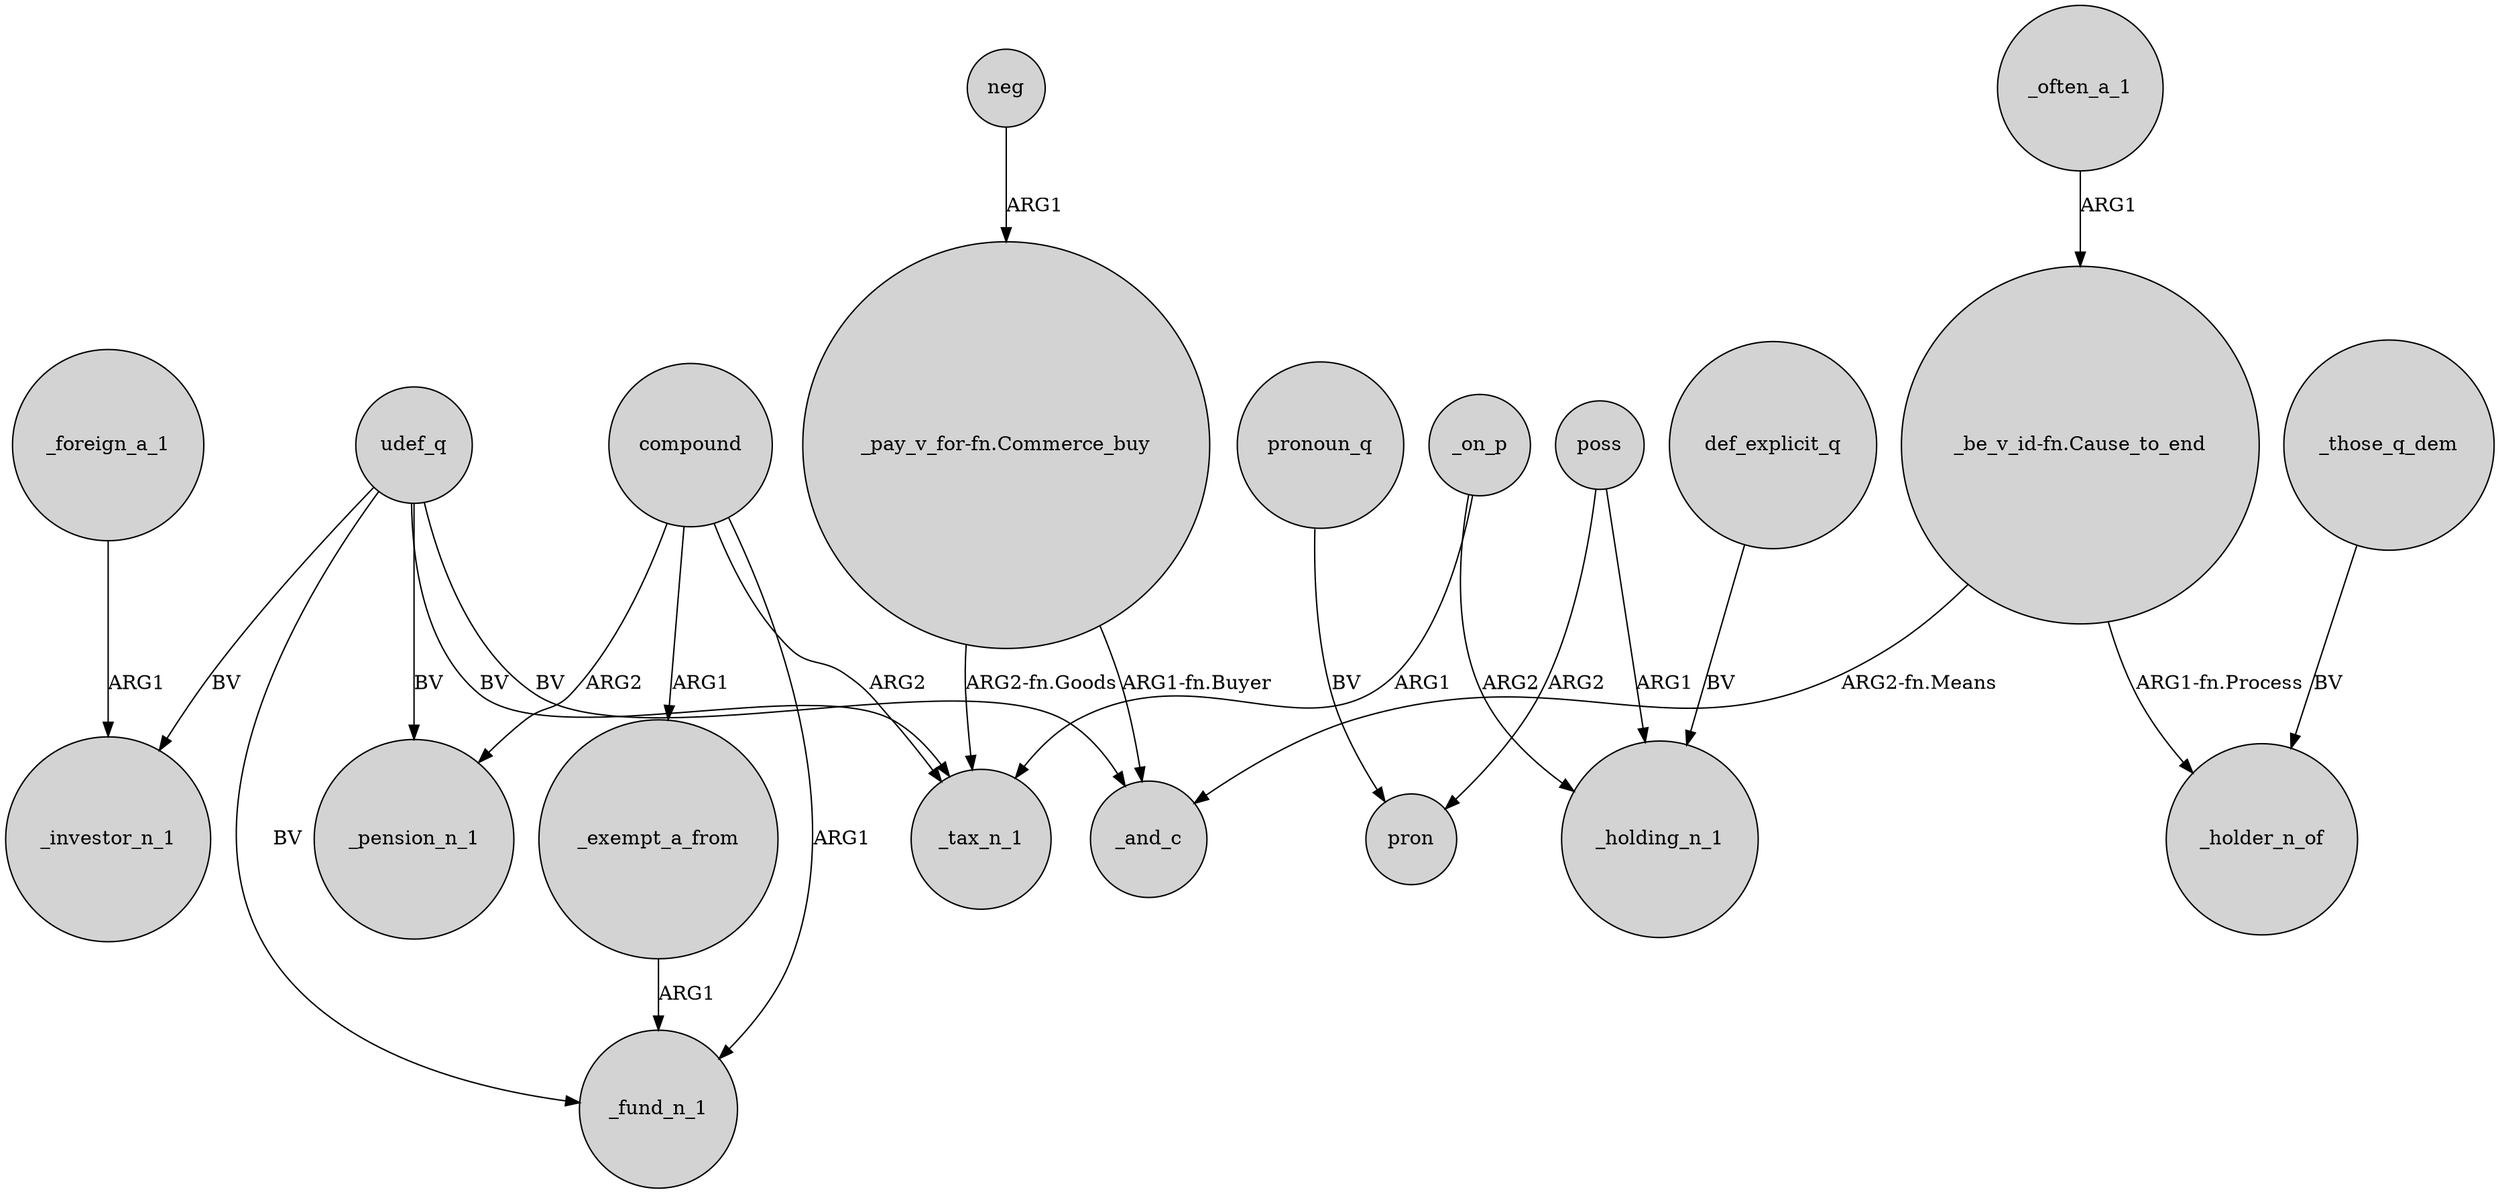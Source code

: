 digraph {
	node [shape=circle style=filled]
	"_pay_v_for-fn.Commerce_buy" -> _and_c [label="ARG1-fn.Buyer"]
	_on_p -> _holding_n_1 [label=ARG2]
	_those_q_dem -> _holder_n_of [label=BV]
	_exempt_a_from -> _fund_n_1 [label=ARG1]
	compound -> _exempt_a_from [label=ARG1]
	_on_p -> _tax_n_1 [label=ARG1]
	udef_q -> _fund_n_1 [label=BV]
	neg -> "_pay_v_for-fn.Commerce_buy" [label=ARG1]
	udef_q -> _tax_n_1 [label=BV]
	udef_q -> _and_c [label=BV]
	_often_a_1 -> "_be_v_id-fn.Cause_to_end" [label=ARG1]
	pronoun_q -> pron [label=BV]
	udef_q -> _pension_n_1 [label=BV]
	poss -> pron [label=ARG2]
	_foreign_a_1 -> _investor_n_1 [label=ARG1]
	compound -> _tax_n_1 [label=ARG2]
	compound -> _pension_n_1 [label=ARG2]
	def_explicit_q -> _holding_n_1 [label=BV]
	poss -> _holding_n_1 [label=ARG1]
	"_be_v_id-fn.Cause_to_end" -> _and_c [label="ARG2-fn.Means"]
	udef_q -> _investor_n_1 [label=BV]
	"_pay_v_for-fn.Commerce_buy" -> _tax_n_1 [label="ARG2-fn.Goods"]
	compound -> _fund_n_1 [label=ARG1]
	"_be_v_id-fn.Cause_to_end" -> _holder_n_of [label="ARG1-fn.Process"]
}

